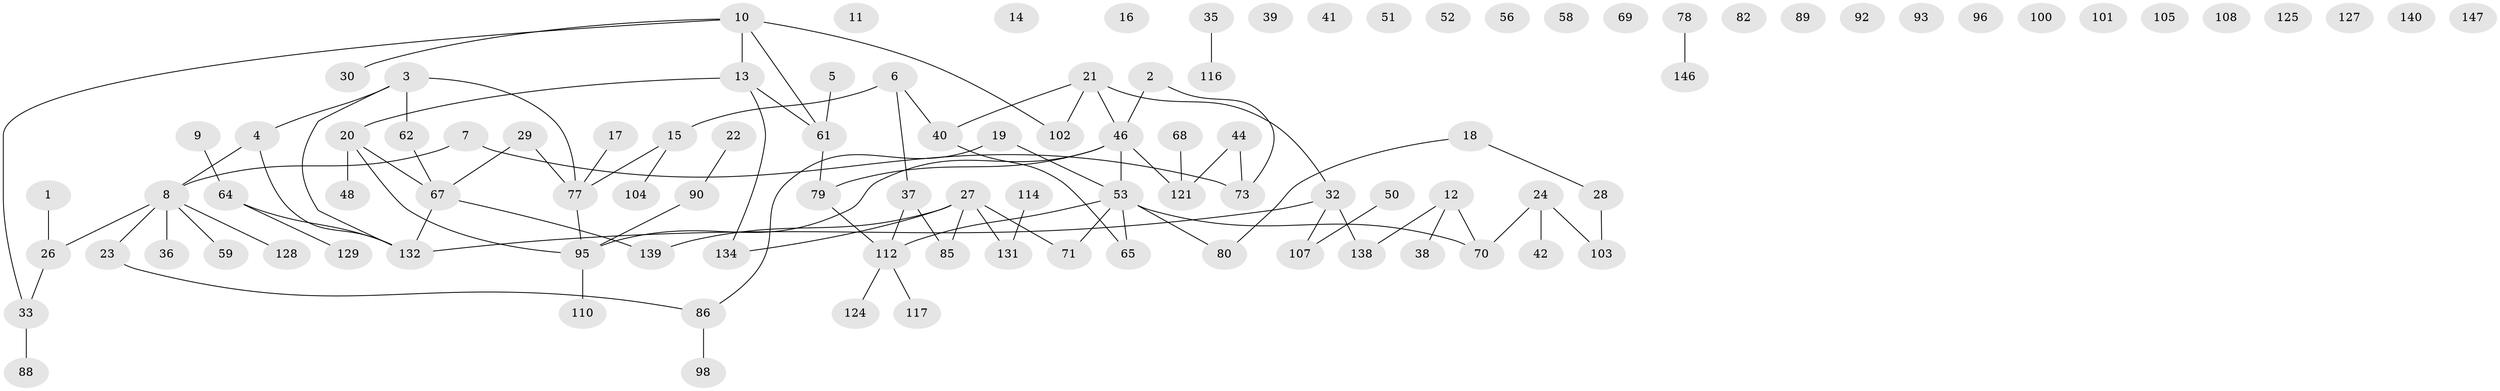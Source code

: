 // original degree distribution, {2: 0.272108843537415, 1: 0.2789115646258503, 3: 0.17687074829931973, 4: 0.08163265306122448, 0: 0.14285714285714285, 5: 0.027210884353741496, 7: 0.006802721088435374, 6: 0.013605442176870748}
// Generated by graph-tools (version 1.1) at 2025/41/03/06/25 10:41:19]
// undirected, 101 vertices, 96 edges
graph export_dot {
graph [start="1"]
  node [color=gray90,style=filled];
  1 [super="+119"];
  2;
  3 [super="+43"];
  4 [super="+87"];
  5;
  6 [super="+75"];
  7 [super="+142"];
  8 [super="+94"];
  9 [super="+113"];
  10 [super="+34"];
  11 [super="+66"];
  12 [super="+31"];
  13 [super="+137"];
  14;
  15 [super="+83"];
  16;
  17;
  18 [super="+25"];
  19;
  20 [super="+72"];
  21 [super="+47"];
  22 [super="+122"];
  23 [super="+45"];
  24;
  26 [super="+99"];
  27 [super="+97"];
  28;
  29;
  30;
  32 [super="+76"];
  33 [super="+55"];
  35;
  36;
  37 [super="+60"];
  38;
  39;
  40 [super="+63"];
  41;
  42 [super="+54"];
  44 [super="+49"];
  46 [super="+57"];
  48;
  50;
  51;
  52;
  53 [super="+109"];
  56;
  58;
  59 [super="+130"];
  61 [super="+74"];
  62;
  64 [super="+84"];
  65 [super="+91"];
  67 [super="+106"];
  68 [super="+120"];
  69;
  70 [super="+115"];
  71;
  73 [super="+118"];
  77 [super="+81"];
  78;
  79 [super="+133"];
  80;
  82;
  85;
  86 [super="+136"];
  88;
  89;
  90 [super="+123"];
  92;
  93;
  95 [super="+111"];
  96;
  98;
  100;
  101;
  102;
  103 [super="+135"];
  104;
  105;
  107;
  108;
  110 [super="+143"];
  112 [super="+126"];
  114;
  116;
  117;
  121;
  124;
  125;
  127;
  128;
  129;
  131 [super="+144"];
  132 [super="+141"];
  134;
  138;
  139;
  140 [super="+145"];
  146;
  147;
  1 -- 26;
  2 -- 46;
  2 -- 73;
  3 -- 62;
  3 -- 132;
  3 -- 4;
  3 -- 77;
  4 -- 8;
  4 -- 132;
  5 -- 61;
  6 -- 15;
  6 -- 37;
  6 -- 40;
  7 -- 73;
  7 -- 8;
  8 -- 23;
  8 -- 36;
  8 -- 59;
  8 -- 128;
  8 -- 26;
  9 -- 64;
  10 -- 30;
  10 -- 13;
  10 -- 102;
  10 -- 61;
  10 -- 33;
  12 -- 138;
  12 -- 38;
  12 -- 70;
  13 -- 134;
  13 -- 20;
  13 -- 61;
  15 -- 104;
  15 -- 77;
  17 -- 77;
  18 -- 80;
  18 -- 28;
  19 -- 53;
  19 -- 86;
  20 -- 48;
  20 -- 95;
  20 -- 67;
  21 -- 46;
  21 -- 102;
  21 -- 40;
  21 -- 32;
  22 -- 90;
  23 -- 86;
  24 -- 70;
  24 -- 103;
  24 -- 42;
  26 -- 33;
  27 -- 71;
  27 -- 139;
  27 -- 131;
  27 -- 85;
  27 -- 134;
  28 -- 103;
  29 -- 67;
  29 -- 77;
  32 -- 132;
  32 -- 138;
  32 -- 107;
  33 -- 88;
  35 -- 116;
  37 -- 112;
  37 -- 85;
  40 -- 65;
  44 -- 73;
  44 -- 121;
  46 -- 53;
  46 -- 79;
  46 -- 95;
  46 -- 121;
  50 -- 107;
  53 -- 70;
  53 -- 80;
  53 -- 65;
  53 -- 71;
  53 -- 112 [weight=2];
  61 -- 79;
  62 -- 67;
  64 -- 129;
  64 -- 132;
  67 -- 139;
  67 -- 132;
  68 -- 121;
  77 -- 95;
  78 -- 146;
  79 -- 112;
  86 -- 98;
  90 -- 95;
  95 -- 110;
  112 -- 117;
  112 -- 124;
  114 -- 131;
}
